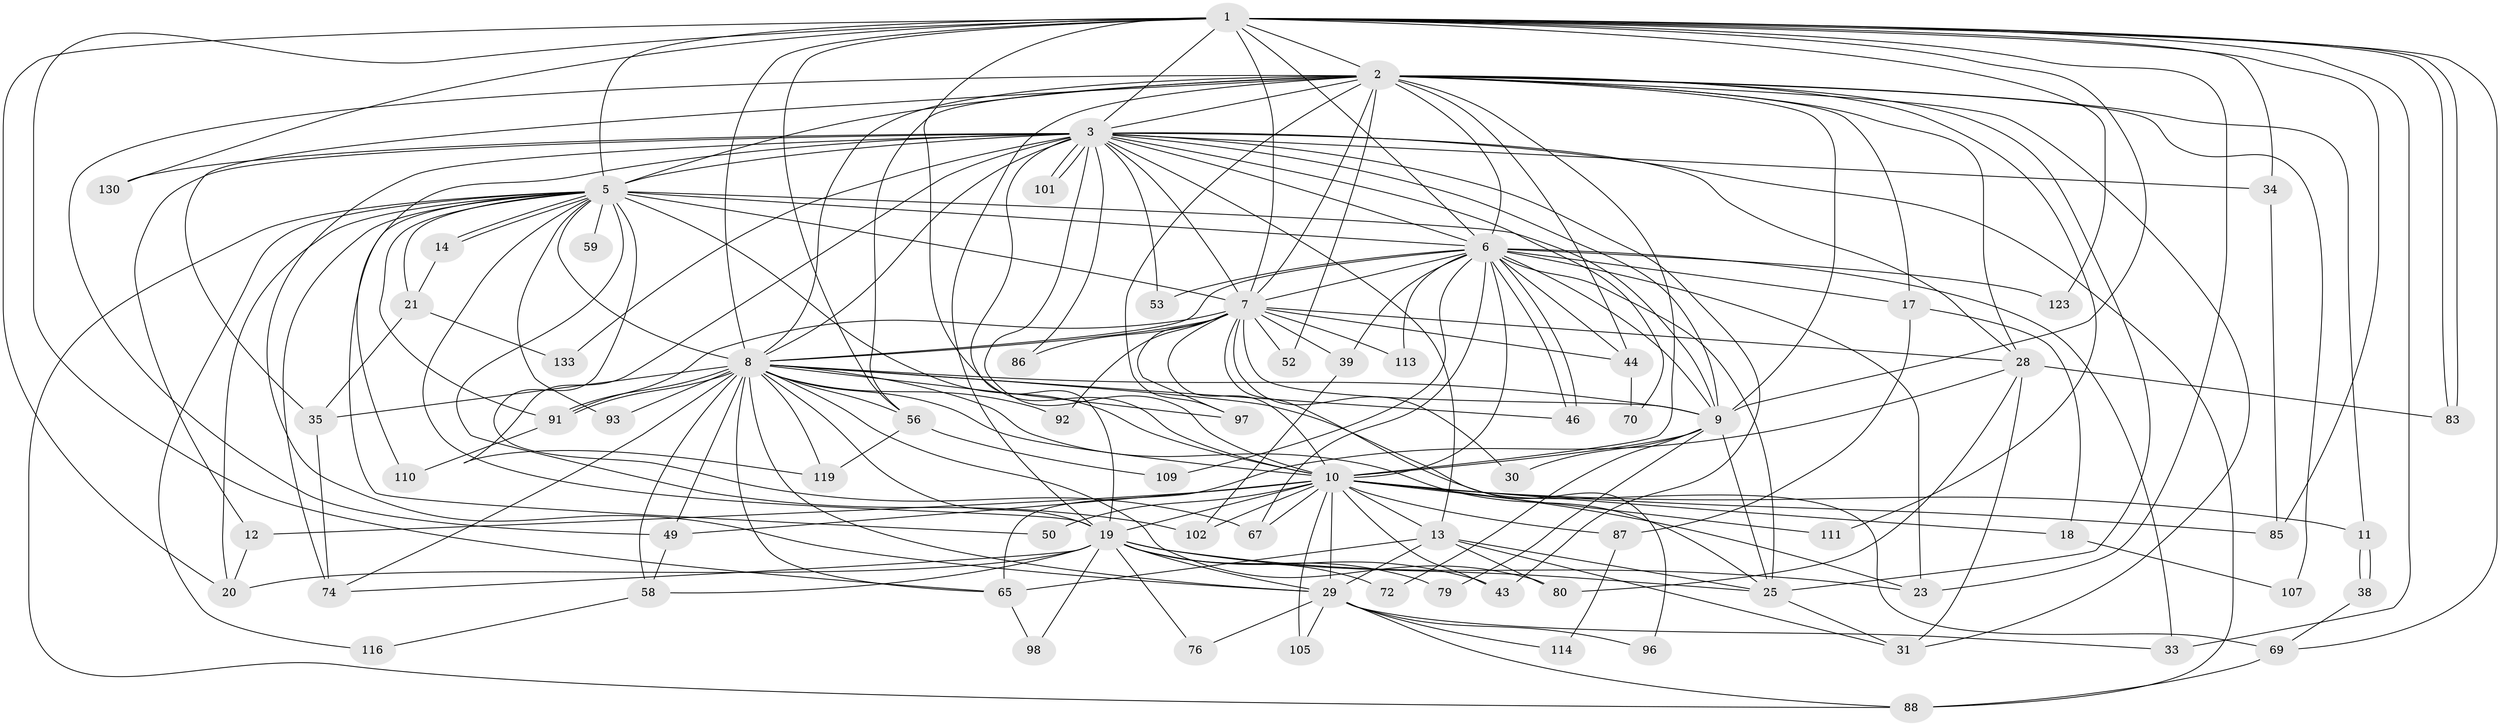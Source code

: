 // original degree distribution, {24: 0.006802721088435374, 25: 0.013605442176870748, 19: 0.006802721088435374, 20: 0.013605442176870748, 28: 0.006802721088435374, 26: 0.006802721088435374, 15: 0.006802721088435374, 32: 0.006802721088435374, 5: 0.06802721088435375, 3: 0.2585034013605442, 7: 0.02040816326530612, 2: 0.46258503401360546, 4: 0.10204081632653061, 11: 0.006802721088435374, 6: 0.013605442176870748}
// Generated by graph-tools (version 1.1) at 2025/14/03/09/25 04:14:03]
// undirected, 73 vertices, 204 edges
graph export_dot {
graph [start="1"]
  node [color=gray90,style=filled];
  1;
  2;
  3 [super="+4+51"];
  5 [super="+84+22+47+128+60+90+15"];
  6;
  7 [super="+64"];
  8 [super="+136+71+95+26+41+48+68+77+37"];
  9;
  10 [super="+16"];
  11 [super="+120"];
  12 [super="+24"];
  13;
  14;
  17;
  18;
  19 [super="+42+117+36+144"];
  20;
  21;
  23 [super="+132+66"];
  25 [super="+55+75"];
  28 [super="+147+40"];
  29 [super="+32"];
  30;
  31 [super="+118"];
  33;
  34 [super="+137"];
  35 [super="+126+45"];
  38;
  39 [super="+135"];
  43 [super="+131"];
  44 [super="+103+115"];
  46;
  49 [super="+142+62"];
  50;
  52;
  53;
  56 [super="+138+141"];
  58;
  59;
  65 [super="+82"];
  67 [super="+73"];
  69 [super="+145+108"];
  70;
  72;
  74 [super="+89+78"];
  76;
  79;
  80;
  83;
  85;
  86;
  87;
  88 [super="+104"];
  91 [super="+106+94"];
  92;
  93;
  96;
  97 [super="+139"];
  98;
  101;
  102;
  105;
  107;
  109;
  110;
  111;
  113;
  114;
  116;
  119;
  123;
  130;
  133;
  1 -- 2;
  1 -- 3 [weight=2];
  1 -- 5 [weight=4];
  1 -- 6;
  1 -- 7;
  1 -- 8;
  1 -- 9;
  1 -- 10;
  1 -- 20;
  1 -- 23;
  1 -- 33;
  1 -- 34;
  1 -- 56;
  1 -- 69;
  1 -- 83;
  1 -- 83;
  1 -- 85;
  1 -- 123;
  1 -- 130;
  1 -- 65;
  2 -- 3 [weight=2];
  2 -- 5 [weight=2];
  2 -- 6;
  2 -- 7;
  2 -- 8;
  2 -- 9;
  2 -- 10;
  2 -- 11;
  2 -- 17;
  2 -- 19;
  2 -- 28;
  2 -- 31;
  2 -- 35 [weight=2];
  2 -- 44;
  2 -- 49;
  2 -- 52;
  2 -- 56;
  2 -- 97;
  2 -- 107;
  2 -- 111;
  2 -- 25;
  3 -- 5 [weight=6];
  3 -- 6 [weight=2];
  3 -- 7 [weight=2];
  3 -- 8 [weight=3];
  3 -- 9 [weight=2];
  3 -- 10 [weight=2];
  3 -- 12;
  3 -- 13;
  3 -- 53;
  3 -- 101;
  3 -- 101;
  3 -- 110;
  3 -- 130;
  3 -- 70;
  3 -- 133;
  3 -- 86;
  3 -- 28;
  3 -- 29;
  3 -- 34;
  3 -- 43;
  3 -- 119;
  3 -- 19;
  3 -- 88;
  5 -- 6 [weight=2];
  5 -- 7;
  5 -- 8 [weight=5];
  5 -- 9;
  5 -- 10;
  5 -- 14;
  5 -- 14;
  5 -- 20;
  5 -- 21;
  5 -- 74;
  5 -- 116;
  5 -- 59 [weight=2];
  5 -- 93;
  5 -- 50;
  5 -- 91;
  5 -- 19;
  5 -- 102;
  5 -- 67;
  5 -- 88;
  6 -- 7;
  6 -- 8;
  6 -- 9;
  6 -- 10 [weight=2];
  6 -- 17;
  6 -- 33;
  6 -- 39;
  6 -- 46;
  6 -- 46;
  6 -- 53;
  6 -- 67;
  6 -- 109;
  6 -- 113;
  6 -- 123;
  6 -- 23;
  6 -- 44;
  6 -- 25 [weight=2];
  7 -- 8;
  7 -- 9 [weight=2];
  7 -- 10 [weight=2];
  7 -- 28;
  7 -- 30;
  7 -- 39;
  7 -- 44 [weight=2];
  7 -- 52;
  7 -- 92;
  7 -- 113;
  7 -- 97;
  7 -- 91;
  7 -- 96;
  7 -- 86;
  8 -- 9 [weight=2];
  8 -- 10 [weight=4];
  8 -- 19 [weight=2];
  8 -- 35 [weight=2];
  8 -- 69 [weight=2];
  8 -- 91;
  8 -- 91;
  8 -- 93;
  8 -- 56;
  8 -- 80;
  8 -- 58;
  8 -- 74;
  8 -- 119;
  8 -- 46;
  8 -- 49;
  8 -- 97;
  8 -- 92;
  8 -- 65;
  8 -- 29;
  8 -- 25;
  9 -- 10;
  9 -- 25;
  9 -- 30;
  9 -- 72;
  9 -- 79;
  10 -- 11 [weight=2];
  10 -- 12;
  10 -- 13;
  10 -- 18;
  10 -- 29 [weight=2];
  10 -- 43;
  10 -- 50;
  10 -- 67;
  10 -- 85;
  10 -- 87;
  10 -- 102;
  10 -- 105;
  10 -- 111;
  10 -- 19;
  10 -- 23;
  10 -- 49;
  11 -- 38;
  11 -- 38;
  12 -- 20;
  13 -- 25;
  13 -- 29;
  13 -- 31;
  13 -- 65;
  13 -- 80;
  14 -- 21;
  17 -- 18;
  17 -- 87;
  18 -- 107;
  19 -- 23;
  19 -- 43;
  19 -- 74;
  19 -- 76;
  19 -- 20;
  19 -- 98;
  19 -- 72;
  19 -- 79;
  19 -- 25;
  19 -- 58;
  19 -- 29;
  21 -- 133;
  21 -- 35;
  25 -- 31;
  28 -- 83;
  28 -- 80;
  28 -- 65;
  28 -- 31;
  29 -- 76;
  29 -- 96;
  29 -- 33;
  29 -- 105;
  29 -- 114;
  29 -- 88;
  34 -- 85;
  35 -- 74 [weight=2];
  38 -- 69;
  39 -- 102;
  44 -- 70;
  49 -- 58;
  56 -- 109;
  56 -- 119;
  58 -- 116;
  65 -- 98;
  69 -- 88;
  87 -- 114;
  91 -- 110;
}
